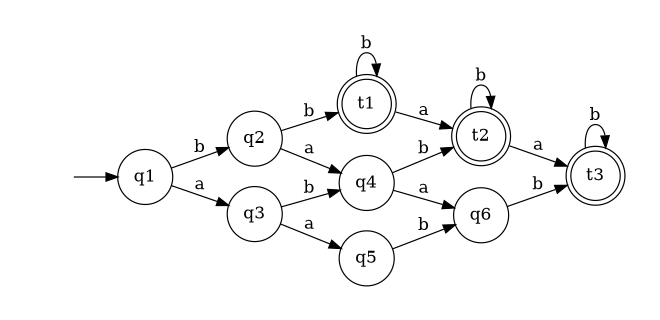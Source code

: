 digraph {
	size=4;
	margin=0.2;
	rankdir=LR;
	node [shape=circle];
	t1,t2,t3[shape=doublecircle];
	" "[color=white width=0];

	" " -> q1;
	q1 -> q2[label=b];
	q1 -> q3[label=a];
	q2 -> t1[label=b];
	q2 -> q4[label=a];
	q3 -> q4[label=b];
	q3 -> q5[label=a];
	q4 -> t2[label=b];
	q4 -> q6[label=a];
	q5 -> q6[label=b];
	q6 -> t3[label=b];
	t1 -> t2[label=a];
	t1 -> t1[label=b];
	t2 -> t3[label=a];
	t2 -> t2[label=b];
	t3 -> t3[label=b];
	
}